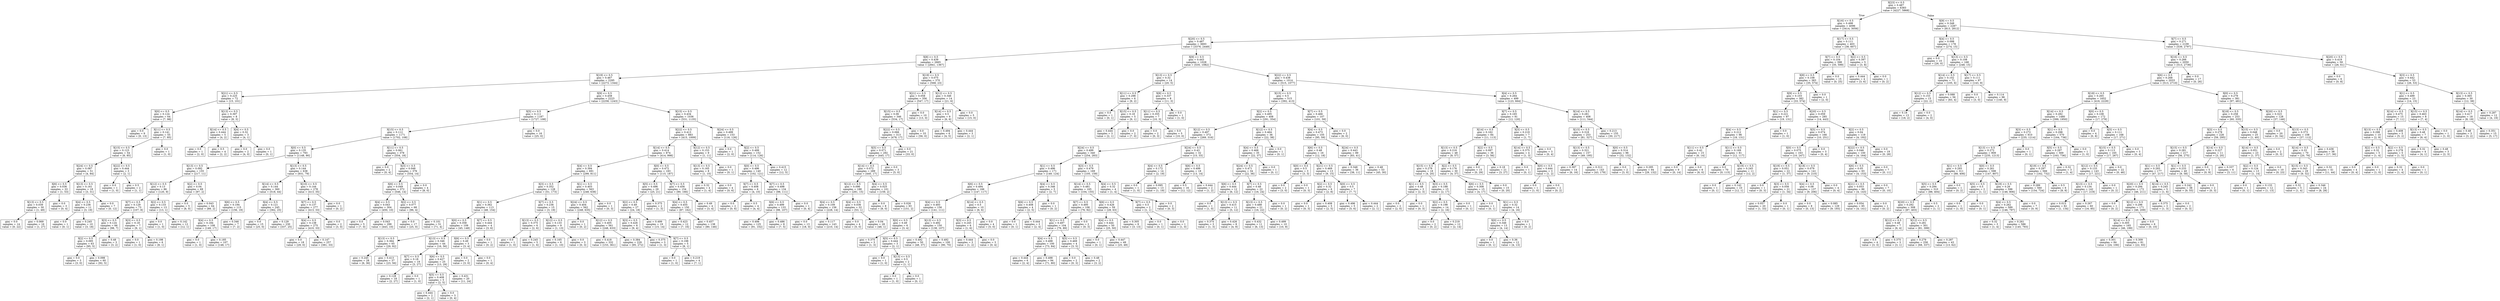 digraph Tree {
node [shape=box] ;
0 [label="X[23] <= 0.5\ngini = 0.487\nsamples = 6383\nvalue = [4227, 5868]"] ;
1 [label="X[16] <= 0.5\ngini = 0.498\nsamples = 4096\nvalue = [3414, 3056]"] ;
0 -> 1 [labeldistance=2.5, labelangle=45, headlabel="True"] ;
2 [label="X[20] <= 0.5\ngini = 0.487\nsamples = 3693\nvalue = [3376, 2449]"] ;
1 -> 2 ;
3 [label="X[8] <= 0.5\ngini = 0.439\nsamples = 2665\nvalue = [2841, 1367]"] ;
2 -> 3 ;
4 [label="X[19] <= 0.5\ngini = 0.467\nsamples = 2295\nvalue = [2273, 1344]"] ;
3 -> 4 ;
5 [label="X[21] <= 0.5\ngini = 0.225\nsamples = 72\nvalue = [15, 101]"] ;
4 -> 5 ;
6 [label="X[0] <= 0.5\ngini = 0.124\nsamples = 64\nvalue = [7, 98]"] ;
5 -> 6 ;
7 [label="gini = 0.0\nsamples = 9\nvalue = [0, 13]"] ;
6 -> 7 ;
8 [label="X[11] <= 0.5\ngini = 0.141\nsamples = 55\nvalue = [7, 85]"] ;
6 -> 8 ;
9 [label="X[15] <= 0.5\ngini = 0.123\nsamples = 54\nvalue = [6, 85]"] ;
8 -> 9 ;
10 [label="X[24] <= 0.5\ngini = 0.087\nsamples = 51\nvalue = [4, 84]"] ;
9 -> 10 ;
11 [label="X[6] <= 0.5\ngini = 0.036\nsamples = 33\nvalue = [1, 53]"] ;
10 -> 11 ;
12 [label="X[13] <= 0.5\ngini = 0.039\nsamples = 30\nvalue = [1, 49]"] ;
11 -> 12 ;
13 [label="gini = 0.0\nsamples = 14\nvalue = [0, 22]"] ;
12 -> 13 ;
14 [label="gini = 0.069\nsamples = 16\nvalue = [1, 27]"] ;
12 -> 14 ;
15 [label="gini = 0.0\nsamples = 3\nvalue = [0, 4]"] ;
11 -> 15 ;
16 [label="X[13] <= 0.5\ngini = 0.161\nsamples = 18\nvalue = [3, 31]"] ;
10 -> 16 ;
17 [label="X[4] <= 0.5\ngini = 0.236\nsamples = 11\nvalue = [3, 19]"] ;
16 -> 17 ;
18 [label="gini = 0.0\nsamples = 1\nvalue = [0, 1]"] ;
17 -> 18 ;
19 [label="gini = 0.245\nsamples = 10\nvalue = [3, 18]"] ;
17 -> 19 ;
20 [label="gini = 0.0\nsamples = 7\nvalue = [0, 12]"] ;
16 -> 20 ;
21 [label="X[22] <= 0.5\ngini = 0.444\nsamples = 3\nvalue = [2, 1]"] ;
9 -> 21 ;
22 [label="gini = 0.0\nsamples = 1\nvalue = [1, 0]"] ;
21 -> 22 ;
23 [label="gini = 0.5\nsamples = 2\nvalue = [1, 1]"] ;
21 -> 23 ;
24 [label="gini = 0.0\nsamples = 1\nvalue = [1, 0]"] ;
8 -> 24 ;
25 [label="X[13] <= 0.5\ngini = 0.397\nsamples = 8\nvalue = [8, 3]"] ;
5 -> 25 ;
26 [label="X[14] <= 0.5\ngini = 0.444\nsamples = 5\nvalue = [4, 2]"] ;
25 -> 26 ;
27 [label="gini = 0.0\nsamples = 1\nvalue = [2, 0]"] ;
26 -> 27 ;
28 [label="gini = 0.5\nsamples = 4\nvalue = [2, 2]"] ;
26 -> 28 ;
29 [label="X[4] <= 0.5\ngini = 0.32\nsamples = 3\nvalue = [4, 1]"] ;
25 -> 29 ;
30 [label="gini = 0.0\nsamples = 2\nvalue = [4, 0]"] ;
29 -> 30 ;
31 [label="gini = 0.0\nsamples = 1\nvalue = [0, 1]"] ;
29 -> 31 ;
32 [label="X[9] <= 0.5\ngini = 0.458\nsamples = 2223\nvalue = [2258, 1243]"] ;
4 -> 32 ;
33 [label="X[5] <= 0.5\ngini = 0.111\nsamples = 1187\nvalue = [1727, 108]"] ;
32 -> 33 ;
34 [label="X[15] <= 0.5\ngini = 0.112\nsamples = 1171\nvalue = [1702, 108]"] ;
33 -> 34 ;
35 [label="X[0] <= 0.5\ngini = 0.135\nsamples = 793\nvalue = [1148, 90]"] ;
34 -> 35 ;
36 [label="X[13] <= 0.5\ngini = 0.092\nsamples = 155\nvalue = [217, 11]"] ;
35 -> 36 ;
37 [label="X[12] <= 0.5\ngini = 0.13\nsamples = 86\nvalue = [120, 9]"] ;
36 -> 37 ;
38 [label="X[7] <= 0.5\ngini = 0.129\nsamples = 73\nvalue = [107, 8]"] ;
37 -> 38 ;
39 [label="X[3] <= 0.5\ngini = 0.124\nsamples = 66\nvalue = [98, 7]"] ;
38 -> 39 ;
40 [label="X[2] <= 0.5\ngini = 0.095\nsamples = 63\nvalue = [95, 5]"] ;
39 -> 40 ;
41 [label="gini = 0.0\nsamples = 3\nvalue = [3, 0]"] ;
40 -> 41 ;
42 [label="gini = 0.098\nsamples = 60\nvalue = [92, 5]"] ;
40 -> 42 ;
43 [label="gini = 0.48\nsamples = 3\nvalue = [3, 2]"] ;
39 -> 43 ;
44 [label="X[3] <= 0.5\ngini = 0.18\nsamples = 7\nvalue = [9, 1]"] ;
38 -> 44 ;
45 [label="gini = 0.0\nsamples = 1\nvalue = [1, 0]"] ;
44 -> 45 ;
46 [label="gini = 0.198\nsamples = 6\nvalue = [8, 1]"] ;
44 -> 46 ;
47 [label="X[2] <= 0.5\ngini = 0.133\nsamples = 13\nvalue = [13, 1]"] ;
37 -> 47 ;
48 [label="gini = 0.0\nsamples = 1\nvalue = [1, 0]"] ;
47 -> 48 ;
49 [label="gini = 0.142\nsamples = 12\nvalue = [12, 1]"] ;
47 -> 49 ;
50 [label="X[2] <= 0.5\ngini = 0.04\nsamples = 69\nvalue = [97, 2]"] ;
36 -> 50 ;
51 [label="gini = 0.0\nsamples = 5\nvalue = [8, 0]"] ;
50 -> 51 ;
52 [label="gini = 0.043\nsamples = 64\nvalue = [89, 2]"] ;
50 -> 52 ;
53 [label="X[13] <= 0.5\ngini = 0.144\nsamples = 638\nvalue = [931, 79]"] ;
35 -> 53 ;
54 [label="X[14] <= 0.5\ngini = 0.144\nsamples = 360\nvalue = [518, 44]"] ;
53 -> 54 ;
55 [label="X[6] <= 0.5\ngini = 0.194\nsamples = 115\nvalue = [156, 19]"] ;
54 -> 55 ;
56 [label="X[4] <= 0.5\ngini = 0.184\nsamples = 108\nvalue = [149, 17]"] ;
55 -> 56 ;
57 [label="gini = 0.0\nsamples = 1\nvalue = [1, 0]"] ;
56 -> 57 ;
58 [label="gini = 0.185\nsamples = 107\nvalue = [148, 17]"] ;
56 -> 58 ;
59 [label="gini = 0.346\nsamples = 7\nvalue = [7, 2]"] ;
55 -> 59 ;
60 [label="X[4] <= 0.5\ngini = 0.121\nsamples = 245\nvalue = [362, 25]"] ;
54 -> 60 ;
61 [label="gini = 0.0\nsamples = 15\nvalue = [25, 0]"] ;
60 -> 61 ;
62 [label="gini = 0.129\nsamples = 230\nvalue = [337, 25]"] ;
60 -> 62 ;
63 [label="X[10] <= 0.5\ngini = 0.144\nsamples = 278\nvalue = [413, 35]"] ;
53 -> 63 ;
64 [label="X[7] <= 0.5\ngini = 0.137\nsamples = 277\nvalue = [413, 33]"] ;
63 -> 64 ;
65 [label="X[4] <= 0.5\ngini = 0.138\nsamples = 275\nvalue = [410, 33]"] ;
64 -> 65 ;
66 [label="gini = 0.0\nsamples = 18\nvalue = [29, 0]"] ;
65 -> 66 ;
67 [label="gini = 0.147\nsamples = 257\nvalue = [381, 33]"] ;
65 -> 67 ;
68 [label="gini = 0.0\nsamples = 2\nvalue = [3, 0]"] ;
64 -> 68 ;
69 [label="gini = 0.0\nsamples = 1\nvalue = [0, 2]"] ;
63 -> 69 ;
70 [label="X[11] <= 0.5\ngini = 0.061\nsamples = 378\nvalue = [554, 18]"] ;
34 -> 70 ;
71 [label="gini = 0.0\nsamples = 2\nvalue = [0, 4]"] ;
70 -> 71 ;
72 [label="X[3] <= 0.5\ngini = 0.048\nsamples = 376\nvalue = [554, 14]"] ;
70 -> 72 ;
73 [label="X[6] <= 0.5\ngini = 0.049\nsamples = 372\nvalue = [546, 14]"] ;
72 -> 73 ;
74 [label="X[4] <= 0.5\ngini = 0.043\nsamples = 304\nvalue = [450, 10]"] ;
73 -> 74 ;
75 [label="gini = 0.0\nsamples = 5\nvalue = [7, 0]"] ;
74 -> 75 ;
76 [label="gini = 0.043\nsamples = 299\nvalue = [443, 10]"] ;
74 -> 76 ;
77 [label="X[2] <= 0.5\ngini = 0.077\nsamples = 68\nvalue = [96, 4]"] ;
73 -> 77 ;
78 [label="gini = 0.0\nsamples = 17\nvalue = [25, 0]"] ;
77 -> 78 ;
79 [label="gini = 0.101\nsamples = 51\nvalue = [71, 4]"] ;
77 -> 79 ;
80 [label="gini = 0.0\nsamples = 4\nvalue = [8, 0]"] ;
72 -> 80 ;
81 [label="gini = 0.0\nsamples = 16\nvalue = [25, 0]"] ;
33 -> 81 ;
82 [label="X[15] <= 0.5\ngini = 0.434\nsamples = 1036\nvalue = [531, 1135]"] ;
32 -> 82 ;
83 [label="X[22] <= 0.5\ngini = 0.413\nsamples = 883\nvalue = [415, 1009]"] ;
82 -> 83 ;
84 [label="X[14] <= 0.5\ngini = 0.414\nsamples = 874\nvalue = [414, 998]"] ;
83 -> 84 ;
85 [label="X[4] <= 0.5\ngini = 0.394\nsamples = 691\nvalue = [299, 811]"] ;
84 -> 85 ;
86 [label="X[3] <= 0.5\ngini = 0.352\nsamples = 128\nvalue = [51, 173]"] ;
85 -> 86 ;
87 [label="X[1] <= 0.5\ngini = 0.362\nsamples = 113\nvalue = [48, 154]"] ;
86 -> 87 ;
88 [label="X[0] <= 0.5\ngini = 0.358\nsamples = 109\nvalue = [45, 148]"] ;
87 -> 88 ;
89 [label="X[13] <= 0.5\ngini = 0.364\nsamples = 65\nvalue = [29, 92]"] ;
88 -> 89 ;
90 [label="gini = 0.245\nsamples = 28\nvalue = [6, 36]"] ;
89 -> 90 ;
91 [label="gini = 0.413\nsamples = 37\nvalue = [23, 56]"] ;
89 -> 91 ;
92 [label="X[13] <= 0.5\ngini = 0.346\nsamples = 44\nvalue = [16, 56]"] ;
88 -> 92 ;
93 [label="X[7] <= 0.5\ngini = 0.18\nsamples = 19\nvalue = [3, 27]"] ;
92 -> 93 ;
94 [label="gini = 0.128\nsamples = 18\nvalue = [2, 27]"] ;
93 -> 94 ;
95 [label="gini = 0.0\nsamples = 1\nvalue = [1, 0]"] ;
93 -> 95 ;
96 [label="X[6] <= 0.5\ngini = 0.427\nsamples = 25\nvalue = [13, 29]"] ;
92 -> 96 ;
97 [label="X[5] <= 0.5\ngini = 0.408\nsamples = 5\nvalue = [2, 5]"] ;
96 -> 97 ;
98 [label="gini = 0.444\nsamples = 2\nvalue = [2, 1]"] ;
97 -> 98 ;
99 [label="gini = 0.0\nsamples = 3\nvalue = [0, 4]"] ;
97 -> 99 ;
100 [label="gini = 0.431\nsamples = 20\nvalue = [11, 24]"] ;
96 -> 100 ;
101 [label="X[7] <= 0.5\ngini = 0.444\nsamples = 4\nvalue = [3, 6]"] ;
87 -> 101 ;
102 [label="X[6] <= 0.5\ngini = 0.49\nsamples = 3\nvalue = [3, 4]"] ;
101 -> 102 ;
103 [label="gini = 0.0\nsamples = 2\nvalue = [3, 0]"] ;
102 -> 103 ;
104 [label="gini = 0.0\nsamples = 1\nvalue = [0, 4]"] ;
102 -> 104 ;
105 [label="gini = 0.0\nsamples = 1\nvalue = [0, 2]"] ;
101 -> 105 ;
106 [label="X[7] <= 0.5\ngini = 0.236\nsamples = 15\nvalue = [3, 19]"] ;
86 -> 106 ;
107 [label="X[13] <= 0.5\ngini = 0.375\nsamples = 6\nvalue = [2, 6]"] ;
106 -> 107 ;
108 [label="gini = 0.0\nsamples = 1\nvalue = [1, 0]"] ;
107 -> 108 ;
109 [label="gini = 0.245\nsamples = 5\nvalue = [1, 6]"] ;
107 -> 109 ;
110 [label="X[12] <= 0.5\ngini = 0.133\nsamples = 9\nvalue = [1, 13]"] ;
106 -> 110 ;
111 [label="gini = 0.165\nsamples = 6\nvalue = [1, 10]"] ;
110 -> 111 ;
112 [label="gini = 0.0\nsamples = 3\nvalue = [0, 3]"] ;
110 -> 112 ;
113 [label="X[1] <= 0.5\ngini = 0.403\nsamples = 563\nvalue = [248, 638]"] ;
85 -> 113 ;
114 [label="X[24] <= 0.5\ngini = 0.404\nsamples = 562\nvalue = [248, 635]"] ;
113 -> 114 ;
115 [label="gini = 0.0\nsamples = 1\nvalue = [0, 2]"] ;
114 -> 115 ;
116 [label="X[12] <= 0.5\ngini = 0.405\nsamples = 561\nvalue = [248, 633]"] ;
114 -> 116 ;
117 [label="gini = 0.418\nsamples = 332\nvalue = [153, 361]"] ;
116 -> 117 ;
118 [label="gini = 0.384\nsamples = 229\nvalue = [95, 272]"] ;
116 -> 118 ;
119 [label="gini = 0.0\nsamples = 1\nvalue = [0, 3]"] ;
113 -> 119 ;
120 [label="X[0] <= 0.5\ngini = 0.472\nsamples = 183\nvalue = [115, 187]"] ;
84 -> 120 ;
121 [label="X[5] <= 0.5\ngini = 0.496\nsamples = 29\nvalue = [25, 21]"] ;
120 -> 121 ;
122 [label="X[2] <= 0.5\ngini = 0.49\nsamples = 27\nvalue = [24, 18]"] ;
121 -> 122 ;
123 [label="X[3] <= 0.5\ngini = 0.426\nsamples = 8\nvalue = [9, 4]"] ;
122 -> 123 ;
124 [label="gini = 0.375\nsamples = 3\nvalue = [1, 3]"] ;
123 -> 124 ;
125 [label="X[7] <= 0.5\ngini = 0.198\nsamples = 5\nvalue = [8, 1]"] ;
123 -> 125 ;
126 [label="gini = 0.0\nsamples = 1\nvalue = [1, 0]"] ;
125 -> 126 ;
127 [label="gini = 0.219\nsamples = 4\nvalue = [7, 1]"] ;
125 -> 127 ;
128 [label="gini = 0.499\nsamples = 19\nvalue = [15, 14]"] ;
122 -> 128 ;
129 [label="gini = 0.375\nsamples = 2\nvalue = [1, 3]"] ;
121 -> 129 ;
130 [label="X[7] <= 0.5\ngini = 0.456\nsamples = 154\nvalue = [90, 166]"] ;
120 -> 130 ;
131 [label="X[4] <= 0.5\ngini = 0.455\nsamples = 150\nvalue = [87, 162]"] ;
130 -> 131 ;
132 [label="gini = 0.423\nsamples = 12\nvalue = [7, 16]"] ;
131 -> 132 ;
133 [label="gini = 0.457\nsamples = 138\nvalue = [80, 146]"] ;
131 -> 133 ;
134 [label="gini = 0.49\nsamples = 4\nvalue = [3, 4]"] ;
130 -> 134 ;
135 [label="X[12] <= 0.5\ngini = 0.153\nsamples = 9\nvalue = [1, 11]"] ;
83 -> 135 ;
136 [label="X[13] <= 0.5\ngini = 0.165\nsamples = 8\nvalue = [1, 10]"] ;
135 -> 136 ;
137 [label="gini = 0.32\nsamples = 4\nvalue = [1, 4]"] ;
136 -> 137 ;
138 [label="gini = 0.0\nsamples = 4\nvalue = [0, 6]"] ;
136 -> 138 ;
139 [label="gini = 0.0\nsamples = 1\nvalue = [0, 1]"] ;
135 -> 139 ;
140 [label="X[24] <= 0.5\ngini = 0.499\nsamples = 153\nvalue = [116, 126]"] ;
82 -> 140 ;
141 [label="gini = 0.0\nsamples = 1\nvalue = [2, 0]"] ;
140 -> 141 ;
142 [label="X[2] <= 0.5\ngini = 0.499\nsamples = 152\nvalue = [114, 126]"] ;
140 -> 142 ;
143 [label="X[0] <= 0.5\ngini = 0.496\nsamples = 140\nvalue = [102, 121]"] ;
142 -> 143 ;
144 [label="X[7] <= 0.5\ngini = 0.408\nsamples = 6\nvalue = [4, 10]"] ;
143 -> 144 ;
145 [label="gini = 0.0\nsamples = 2\nvalue = [0, 6]"] ;
144 -> 145 ;
146 [label="gini = 0.5\nsamples = 4\nvalue = [4, 4]"] ;
144 -> 146 ;
147 [label="X[7] <= 0.5\ngini = 0.498\nsamples = 134\nvalue = [98, 111]"] ;
143 -> 147 ;
148 [label="X[6] <= 0.5\ngini = 0.499\nsamples = 133\nvalue = [98, 107]"] ;
147 -> 148 ;
149 [label="gini = 0.498\nsamples = 125\nvalue = [91, 102]"] ;
148 -> 149 ;
150 [label="gini = 0.486\nsamples = 8\nvalue = [7, 5]"] ;
148 -> 150 ;
151 [label="gini = 0.0\nsamples = 1\nvalue = [0, 4]"] ;
147 -> 151 ;
152 [label="gini = 0.415\nsamples = 12\nvalue = [12, 5]"] ;
142 -> 152 ;
153 [label="X[19] <= 0.5\ngini = 0.075\nsamples = 370\nvalue = [568, 23]"] ;
3 -> 153 ;
154 [label="X[21] <= 0.5\ngini = 0.058\nsamples = 356\nvalue = [547, 17]"] ;
153 -> 154 ;
155 [label="X[15] <= 0.5\ngini = 0.06\nsamples = 346\nvalue = [534, 17]"] ;
154 -> 155 ;
156 [label="X[22] <= 0.5\ngini = 0.066\nsamples = 313\nvalue = [478, 17]"] ;
155 -> 156 ;
157 [label="X[5] <= 0.5\ngini = 0.071\nsamples = 292\nvalue = [445, 17]"] ;
156 -> 157 ;
158 [label="X[14] <= 0.5\ngini = 0.072\nsamples = 289\nvalue = [440, 17]"] ;
157 -> 158 ;
159 [label="X[12] <= 0.5\ngini = 0.096\nsamples = 188\nvalue = [281, 15]"] ;
158 -> 159 ;
160 [label="X[4] <= 0.5\ngini = 0.109\nsamples = 156\nvalue = [228, 14]"] ;
159 -> 160 ;
161 [label="gini = 0.0\nsamples = 13\nvalue = [18, 0]"] ;
160 -> 161 ;
162 [label="gini = 0.117\nsamples = 143\nvalue = [210, 14]"] ;
160 -> 162 ;
163 [label="X[4] <= 0.5\ngini = 0.036\nsamples = 32\nvalue = [53, 1]"] ;
159 -> 163 ;
164 [label="gini = 0.0\nsamples = 4\nvalue = [5, 0]"] ;
163 -> 164 ;
165 [label="gini = 0.04\nsamples = 28\nvalue = [48, 1]"] ;
163 -> 165 ;
166 [label="X[4] <= 0.5\ngini = 0.025\nsamples = 101\nvalue = [159, 2]"] ;
158 -> 166 ;
167 [label="gini = 0.0\nsamples = 8\nvalue = [8, 0]"] ;
166 -> 167 ;
168 [label="gini = 0.026\nsamples = 93\nvalue = [151, 2]"] ;
166 -> 168 ;
169 [label="gini = 0.0\nsamples = 3\nvalue = [5, 0]"] ;
157 -> 169 ;
170 [label="gini = 0.0\nsamples = 21\nvalue = [33, 0]"] ;
156 -> 170 ;
171 [label="gini = 0.0\nsamples = 33\nvalue = [56, 0]"] ;
155 -> 171 ;
172 [label="gini = 0.0\nsamples = 10\nvalue = [13, 0]"] ;
154 -> 172 ;
173 [label="X[12] <= 0.5\ngini = 0.346\nsamples = 14\nvalue = [21, 6]"] ;
153 -> 173 ;
174 [label="X[14] <= 0.5\ngini = 0.5\nsamples = 9\nvalue = [6, 6]"] ;
173 -> 174 ;
175 [label="gini = 0.494\nsamples = 6\nvalue = [4, 5]"] ;
174 -> 175 ;
176 [label="gini = 0.444\nsamples = 3\nvalue = [2, 1]"] ;
174 -> 176 ;
177 [label="gini = 0.0\nsamples = 5\nvalue = [15, 0]"] ;
173 -> 177 ;
178 [label="X[9] <= 0.5\ngini = 0.443\nsamples = 1028\nvalue = [535, 1082]"] ;
2 -> 178 ;
179 [label="X[13] <= 0.5\ngini = 0.32\nsamples = 14\nvalue = [20, 5]"] ;
178 -> 179 ;
180 [label="X[11] <= 0.5\ngini = 0.298\nsamples = 6\nvalue = [9, 2]"] ;
179 -> 180 ;
181 [label="gini = 0.0\nsamples = 1\nvalue = [0, 1]"] ;
180 -> 181 ;
182 [label="X[15] <= 0.5\ngini = 0.18\nsamples = 5\nvalue = [9, 1]"] ;
180 -> 182 ;
183 [label="gini = 0.444\nsamples = 3\nvalue = [2, 1]"] ;
182 -> 183 ;
184 [label="gini = 0.0\nsamples = 2\nvalue = [7, 0]"] ;
182 -> 184 ;
185 [label="X[8] <= 0.5\ngini = 0.337\nsamples = 8\nvalue = [11, 3]"] ;
179 -> 185 ;
186 [label="X[11] <= 0.5\ngini = 0.355\nsamples = 7\nvalue = [10, 3]"] ;
185 -> 186 ;
187 [label="gini = 0.0\nsamples = 2\nvalue = [0, 3]"] ;
186 -> 187 ;
188 [label="gini = 0.0\nsamples = 5\nvalue = [10, 0]"] ;
186 -> 188 ;
189 [label="gini = 0.0\nsamples = 1\nvalue = [1, 0]"] ;
185 -> 189 ;
190 [label="X[22] <= 0.5\ngini = 0.438\nsamples = 1014\nvalue = [515, 1077]"] ;
178 -> 190 ;
191 [label="X[15] <= 0.5\ngini = 0.5\nsamples = 515\nvalue = [392, 413]"] ;
190 -> 191 ;
192 [label="X[2] <= 0.5\ngini = 0.495\nsamples = 408\nvalue = [291, 354]"] ;
191 -> 192 ;
193 [label="X[12] <= 0.5\ngini = 0.497\nsamples = 372\nvalue = [269, 316]"] ;
192 -> 193 ;
194 [label="X[24] <= 0.5\ngini = 0.499\nsamples = 340\nvalue = [254, 283]"] ;
193 -> 194 ;
195 [label="X[1] <= 0.5\ngini = 0.496\nsamples = 171\nvalue = [149, 124]"] ;
194 -> 195 ;
196 [label="X[6] <= 0.5\ngini = 0.494\nsamples = 166\nvalue = [147, 117]"] ;
195 -> 196 ;
197 [label="X[4] <= 0.5\ngini = 0.493\nsamples = 156\nvalue = [141, 111]"] ;
196 -> 197 ;
198 [label="X[0] <= 0.5\ngini = 0.49\nsamples = 6\nvalue = [3, 4]"] ;
197 -> 198 ;
199 [label="gini = 0.375\nsamples = 3\nvalue = [1, 3]"] ;
198 -> 199 ;
200 [label="X[5] <= 0.5\ngini = 0.444\nsamples = 3\nvalue = [2, 1]"] ;
198 -> 200 ;
201 [label="gini = 0.0\nsamples = 1\nvalue = [1, 0]"] ;
200 -> 201 ;
202 [label="X[13] <= 0.5\ngini = 0.5\nsamples = 2\nvalue = [1, 1]"] ;
200 -> 202 ;
203 [label="gini = 0.0\nsamples = 1\nvalue = [1, 0]"] ;
202 -> 203 ;
204 [label="gini = 0.0\nsamples = 1\nvalue = [0, 1]"] ;
202 -> 204 ;
205 [label="X[13] <= 0.5\ngini = 0.492\nsamples = 150\nvalue = [138, 107]"] ;
197 -> 205 ;
206 [label="gini = 0.492\nsamples = 50\nvalue = [48, 37]"] ;
205 -> 206 ;
207 [label="gini = 0.492\nsamples = 100\nvalue = [90, 70]"] ;
205 -> 207 ;
208 [label="X[14] <= 0.5\ngini = 0.5\nsamples = 10\nvalue = [6, 6]"] ;
196 -> 208 ;
209 [label="X[3] <= 0.5\ngini = 0.245\nsamples = 6\nvalue = [1, 6]"] ;
208 -> 209 ;
210 [label="gini = 0.444\nsamples = 3\nvalue = [1, 2]"] ;
209 -> 210 ;
211 [label="gini = 0.0\nsamples = 3\nvalue = [0, 4]"] ;
209 -> 211 ;
212 [label="gini = 0.0\nsamples = 4\nvalue = [5, 0]"] ;
208 -> 212 ;
213 [label="X[4] <= 0.5\ngini = 0.346\nsamples = 5\nvalue = [2, 7]"] ;
195 -> 213 ;
214 [label="X[6] <= 0.5\ngini = 0.408\nsamples = 4\nvalue = [2, 5]"] ;
213 -> 214 ;
215 [label="gini = 0.0\nsamples = 1\nvalue = [0, 1]"] ;
214 -> 215 ;
216 [label="gini = 0.444\nsamples = 3\nvalue = [2, 4]"] ;
214 -> 216 ;
217 [label="gini = 0.0\nsamples = 1\nvalue = [0, 2]"] ;
213 -> 217 ;
218 [label="X[3] <= 0.5\ngini = 0.479\nsamples = 169\nvalue = [105, 159]"] ;
194 -> 218 ;
219 [label="X[14] <= 0.5\ngini = 0.481\nsamples = 165\nvalue = [104, 155]"] ;
218 -> 219 ;
220 [label="X[7] <= 0.5\ngini = 0.495\nsamples = 106\nvalue = [76, 92]"] ;
219 -> 220 ;
221 [label="X[1] <= 0.5\ngini = 0.497\nsamples = 104\nvalue = [76, 89]"] ;
220 -> 221 ;
222 [label="X[4] <= 0.5\ngini = 0.498\nsamples = 100\nvalue = [73, 84]"] ;
221 -> 222 ;
223 [label="gini = 0.444\nsamples = 6\nvalue = [2, 4]"] ;
222 -> 223 ;
224 [label="gini = 0.498\nsamples = 94\nvalue = [71, 80]"] ;
222 -> 224 ;
225 [label="X[5] <= 0.5\ngini = 0.469\nsamples = 4\nvalue = [3, 5]"] ;
221 -> 225 ;
226 [label="gini = 0.0\nsamples = 2\nvalue = [0, 3]"] ;
225 -> 226 ;
227 [label="gini = 0.48\nsamples = 2\nvalue = [3, 2]"] ;
225 -> 227 ;
228 [label="gini = 0.0\nsamples = 2\nvalue = [0, 3]"] ;
220 -> 228 ;
229 [label="X[6] <= 0.5\ngini = 0.426\nsamples = 59\nvalue = [28, 63]"] ;
219 -> 229 ;
230 [label="X[4] <= 0.5\ngini = 0.444\nsamples = 50\nvalue = [25, 50]"] ;
229 -> 230 ;
231 [label="gini = 0.0\nsamples = 1\nvalue = [0, 1]"] ;
230 -> 231 ;
232 [label="gini = 0.447\nsamples = 49\nvalue = [25, 49]"] ;
230 -> 232 ;
233 [label="gini = 0.305\nsamples = 9\nvalue = [3, 13]"] ;
229 -> 233 ;
234 [label="X[4] <= 0.5\ngini = 0.32\nsamples = 4\nvalue = [1, 4]"] ;
218 -> 234 ;
235 [label="X[7] <= 0.5\ngini = 0.5\nsamples = 2\nvalue = [1, 1]"] ;
234 -> 235 ;
236 [label="gini = 0.0\nsamples = 1\nvalue = [0, 1]"] ;
235 -> 236 ;
237 [label="gini = 0.0\nsamples = 1\nvalue = [1, 0]"] ;
235 -> 237 ;
238 [label="gini = 0.0\nsamples = 2\nvalue = [0, 3]"] ;
234 -> 238 ;
239 [label="X[24] <= 0.5\ngini = 0.43\nsamples = 32\nvalue = [15, 33]"] ;
193 -> 239 ;
240 [label="X[4] <= 0.5\ngini = 0.172\nsamples = 14\nvalue = [2, 19]"] ;
239 -> 240 ;
241 [label="gini = 0.0\nsamples = 1\nvalue = [1, 0]"] ;
240 -> 241 ;
242 [label="gini = 0.095\nsamples = 13\nvalue = [1, 19]"] ;
240 -> 242 ;
243 [label="X[6] <= 0.5\ngini = 0.499\nsamples = 18\nvalue = [13, 14]"] ;
239 -> 243 ;
244 [label="gini = 0.5\nsamples = 16\nvalue = [12, 12]"] ;
243 -> 244 ;
245 [label="gini = 0.444\nsamples = 2\nvalue = [1, 2]"] ;
243 -> 245 ;
246 [label="X[12] <= 0.5\ngini = 0.464\nsamples = 36\nvalue = [22, 38]"] ;
192 -> 246 ;
247 [label="X[4] <= 0.5\ngini = 0.468\nsamples = 35\nvalue = [22, 37]"] ;
246 -> 247 ;
248 [label="X[24] <= 0.5\ngini = 0.471\nsamples = 34\nvalue = [22, 36]"] ;
247 -> 248 ;
249 [label="X[6] <= 0.5\ngini = 0.444\nsamples = 12\nvalue = [6, 12]"] ;
248 -> 249 ;
250 [label="gini = 0.0\nsamples = 1\nvalue = [1, 0]"] ;
249 -> 250 ;
251 [label="X[13] <= 0.5\ngini = 0.415\nsamples = 11\nvalue = [5, 12]"] ;
249 -> 251 ;
252 [label="gini = 0.375\nsamples = 3\nvalue = [1, 3]"] ;
251 -> 252 ;
253 [label="gini = 0.426\nsamples = 8\nvalue = [4, 9]"] ;
251 -> 253 ;
254 [label="X[7] <= 0.5\ngini = 0.48\nsamples = 22\nvalue = [16, 24]"] ;
248 -> 254 ;
255 [label="X[13] <= 0.5\ngini = 0.488\nsamples = 21\nvalue = [16, 22]"] ;
254 -> 255 ;
256 [label="gini = 0.432\nsamples = 11\nvalue = [6, 13]"] ;
255 -> 256 ;
257 [label="gini = 0.499\nsamples = 10\nvalue = [10, 9]"] ;
255 -> 257 ;
258 [label="gini = 0.0\nsamples = 1\nvalue = [0, 2]"] ;
254 -> 258 ;
259 [label="gini = 0.0\nsamples = 1\nvalue = [0, 1]"] ;
247 -> 259 ;
260 [label="gini = 0.0\nsamples = 1\nvalue = [0, 1]"] ;
246 -> 260 ;
261 [label="X[7] <= 0.5\ngini = 0.466\nsamples = 107\nvalue = [101, 59]"] ;
191 -> 261 ;
262 [label="X[4] <= 0.5\ngini = 0.473\nsamples = 105\nvalue = [95, 59]"] ;
261 -> 262 ;
263 [label="X[6] <= 0.5\ngini = 0.48\nsamples = 16\nvalue = [12, 18]"] ;
262 -> 263 ;
264 [label="X[0] <= 0.5\ngini = 0.5\nsamples = 3\nvalue = [3, 3]"] ;
263 -> 264 ;
265 [label="gini = 0.0\nsamples = 2\nvalue = [3, 0]"] ;
264 -> 265 ;
266 [label="gini = 0.0\nsamples = 1\nvalue = [0, 3]"] ;
264 -> 266 ;
267 [label="X[21] <= 0.5\ngini = 0.469\nsamples = 13\nvalue = [9, 15]"] ;
263 -> 267 ;
268 [label="X[2] <= 0.5\ngini = 0.32\nsamples = 6\nvalue = [2, 8]"] ;
267 -> 268 ;
269 [label="gini = 0.0\nsamples = 1\nvalue = [0, 3]"] ;
268 -> 269 ;
270 [label="gini = 0.408\nsamples = 5\nvalue = [2, 5]"] ;
268 -> 270 ;
271 [label="X[0] <= 0.5\ngini = 0.5\nsamples = 7\nvalue = [7, 7]"] ;
267 -> 271 ;
272 [label="gini = 0.496\nsamples = 5\nvalue = [5, 6]"] ;
271 -> 272 ;
273 [label="gini = 0.444\nsamples = 2\nvalue = [2, 1]"] ;
271 -> 273 ;
274 [label="X[24] <= 0.5\ngini = 0.443\nsamples = 89\nvalue = [83, 41]"] ;
262 -> 274 ;
275 [label="gini = 0.348\nsamples = 36\nvalue = [38, 11]"] ;
274 -> 275 ;
276 [label="gini = 0.48\nsamples = 53\nvalue = [45, 30]"] ;
274 -> 276 ;
277 [label="gini = 0.0\nsamples = 2\nvalue = [6, 0]"] ;
261 -> 277 ;
278 [label="X[4] <= 0.5\ngini = 0.264\nsamples = 499\nvalue = [123, 664]"] ;
190 -> 278 ;
279 [label="X[7] <= 0.5\ngini = 0.165\nsamples = 91\nvalue = [12, 120]"] ;
278 -> 279 ;
280 [label="X[14] <= 0.5\ngini = 0.162\nsamples = 84\nvalue = [11, 113]"] ;
279 -> 280 ;
281 [label="X[13] <= 0.5\ngini = 0.216\nsamples = 48\nvalue = [8, 57]"] ;
280 -> 281 ;
282 [label="X[15] <= 0.5\ngini = 0.278\nsamples = 18\nvalue = [4, 20]"] ;
281 -> 282 ;
283 [label="X[1] <= 0.5\ngini = 0.48\nsamples = 3\nvalue = [2, 3]"] ;
282 -> 283 ;
284 [label="gini = 0.0\nsamples = 2\nvalue = [2, 0]"] ;
283 -> 284 ;
285 [label="gini = 0.0\nsamples = 1\nvalue = [0, 3]"] ;
283 -> 285 ;
286 [label="X[3] <= 0.5\ngini = 0.188\nsamples = 15\nvalue = [2, 17]"] ;
282 -> 286 ;
287 [label="X[2] <= 0.5\ngini = 0.198\nsamples = 14\nvalue = [2, 16]"] ;
286 -> 287 ;
288 [label="gini = 0.0\nsamples = 2\nvalue = [0, 2]"] ;
287 -> 288 ;
289 [label="gini = 0.219\nsamples = 12\nvalue = [2, 14]"] ;
287 -> 289 ;
290 [label="gini = 0.0\nsamples = 1\nvalue = [0, 1]"] ;
286 -> 290 ;
291 [label="X[2] <= 0.5\ngini = 0.176\nsamples = 30\nvalue = [4, 37]"] ;
281 -> 291 ;
292 [label="X[6] <= 0.5\ngini = 0.308\nsamples = 15\nvalue = [4, 17]"] ;
291 -> 292 ;
293 [label="gini = 0.0\nsamples = 1\nvalue = [0, 1]"] ;
292 -> 293 ;
294 [label="X[1] <= 0.5\ngini = 0.32\nsamples = 14\nvalue = [4, 16]"] ;
292 -> 294 ;
295 [label="X[0] <= 0.5\ngini = 0.346\nsamples = 13\nvalue = [4, 14]"] ;
294 -> 295 ;
296 [label="gini = 0.0\nsamples = 1\nvalue = [0, 1]"] ;
295 -> 296 ;
297 [label="gini = 0.36\nsamples = 12\nvalue = [4, 13]"] ;
295 -> 297 ;
298 [label="gini = 0.0\nsamples = 1\nvalue = [0, 2]"] ;
294 -> 298 ;
299 [label="gini = 0.0\nsamples = 15\nvalue = [0, 20]"] ;
291 -> 299 ;
300 [label="X[2] <= 0.5\ngini = 0.097\nsamples = 36\nvalue = [3, 56]"] ;
280 -> 300 ;
301 [label="gini = 0.0\nsamples = 15\nvalue = [0, 29]"] ;
300 -> 301 ;
302 [label="gini = 0.18\nsamples = 21\nvalue = [3, 27]"] ;
300 -> 302 ;
303 [label="X[3] <= 0.5\ngini = 0.219\nsamples = 7\nvalue = [1, 7]"] ;
279 -> 303 ;
304 [label="X[14] <= 0.5\ngini = 0.375\nsamples = 4\nvalue = [1, 3]"] ;
303 -> 304 ;
305 [label="gini = 0.0\nsamples = 1\nvalue = [0, 1]"] ;
304 -> 305 ;
306 [label="X[0] <= 0.5\ngini = 0.444\nsamples = 3\nvalue = [1, 2]"] ;
304 -> 306 ;
307 [label="gini = 0.0\nsamples = 1\nvalue = [1, 0]"] ;
306 -> 307 ;
308 [label="gini = 0.0\nsamples = 2\nvalue = [0, 2]"] ;
306 -> 308 ;
309 [label="gini = 0.0\nsamples = 3\nvalue = [0, 4]"] ;
303 -> 309 ;
310 [label="X[14] <= 0.5\ngini = 0.281\nsamples = 408\nvalue = [111, 544]"] ;
278 -> 310 ;
311 [label="X[15] <= 0.5\ngini = 0.318\nsamples = 253\nvalue = [81, 327]"] ;
310 -> 311 ;
312 [label="X[13] <= 0.5\ngini = 0.321\nsamples = 157\nvalue = [49, 195]"] ;
311 -> 312 ;
313 [label="gini = 0.397\nsamples = 14\nvalue = [6, 16]"] ;
312 -> 313 ;
314 [label="gini = 0.312\nsamples = 143\nvalue = [43, 179]"] ;
312 -> 314 ;
315 [label="X[0] <= 0.5\ngini = 0.314\nsamples = 96\nvalue = [32, 132]"] ;
311 -> 315 ;
316 [label="gini = 0.0\nsamples = 2\nvalue = [3, 0]"] ;
315 -> 316 ;
317 [label="gini = 0.295\nsamples = 94\nvalue = [29, 132]"] ;
315 -> 317 ;
318 [label="gini = 0.213\nsamples = 155\nvalue = [30, 217]"] ;
310 -> 318 ;
319 [label="X[17] <= 0.5\ngini = 0.111\nsamples = 403\nvalue = [38, 607]"] ;
1 -> 319 ;
320 [label="X[7] <= 0.5\ngini = 0.104\nsamples = 398\nvalue = [35, 599]"] ;
319 -> 320 ;
321 [label="X[8] <= 0.5\ngini = 0.108\nsamples = 383\nvalue = [35, 574]"] ;
320 -> 321 ;
322 [label="X[9] <= 0.5\ngini = 0.103\nsamples = 382\nvalue = [33, 574]"] ;
321 -> 322 ;
323 [label="X[1] <= 0.5\ngini = 0.221\nsamples = 97\nvalue = [19, 131]"] ;
322 -> 323 ;
324 [label="X[4] <= 0.5\ngini = 0.212\nsamples = 96\nvalue = [18, 131]"] ;
323 -> 324 ;
325 [label="X[11] <= 0.5\ngini = 0.42\nsamples = 15\nvalue = [6, 14]"] ;
324 -> 325 ;
326 [label="gini = 0.0\nsamples = 9\nvalue = [0, 14]"] ;
325 -> 326 ;
327 [label="gini = 0.0\nsamples = 6\nvalue = [6, 0]"] ;
325 -> 327 ;
328 [label="X[11] <= 0.5\ngini = 0.169\nsamples = 81\nvalue = [12, 117]"] ;
324 -> 328 ;
329 [label="gini = 0.0\nsamples = 70\nvalue = [0, 115]"] ;
328 -> 329 ;
330 [label="X[19] <= 0.5\ngini = 0.245\nsamples = 11\nvalue = [12, 2]"] ;
328 -> 330 ;
331 [label="gini = 0.0\nsamples = 1\nvalue = [0, 1]"] ;
330 -> 331 ;
332 [label="gini = 0.142\nsamples = 10\nvalue = [12, 1]"] ;
330 -> 332 ;
333 [label="gini = 0.0\nsamples = 1\nvalue = [1, 0]"] ;
323 -> 333 ;
334 [label="X[20] <= 0.5\ngini = 0.059\nsamples = 285\nvalue = [14, 443]"] ;
322 -> 334 ;
335 [label="X[5] <= 0.5\ngini = 0.074\nsamples = 166\nvalue = [10, 251]"] ;
334 -> 335 ;
336 [label="X[0] <= 0.5\ngini = 0.075\nsamples = 163\nvalue = [10, 247]"] ;
335 -> 336 ;
337 [label="X[19] <= 0.5\ngini = 0.051\nsamples = 22\nvalue = [1, 37]"] ;
336 -> 337 ;
338 [label="gini = 0.0\nsamples = 1\nvalue = [0, 3]"] ;
337 -> 338 ;
339 [label="X[3] <= 0.5\ngini = 0.056\nsamples = 21\nvalue = [1, 34]"] ;
337 -> 339 ;
340 [label="gini = 0.057\nsamples = 20\nvalue = [1, 33]"] ;
339 -> 340 ;
341 [label="gini = 0.0\nsamples = 1\nvalue = [0, 1]"] ;
339 -> 341 ;
342 [label="X[18] <= 0.5\ngini = 0.079\nsamples = 141\nvalue = [9, 210]"] ;
336 -> 342 ;
343 [label="X[4] <= 0.5\ngini = 0.08\nsamples = 137\nvalue = [9, 206]"] ;
342 -> 343 ;
344 [label="gini = 0.0\nsamples = 8\nvalue = [0, 13]"] ;
343 -> 344 ;
345 [label="gini = 0.085\nsamples = 129\nvalue = [9, 193]"] ;
343 -> 345 ;
346 [label="gini = 0.0\nsamples = 4\nvalue = [0, 4]"] ;
342 -> 346 ;
347 [label="gini = 0.0\nsamples = 3\nvalue = [0, 4]"] ;
335 -> 347 ;
348 [label="X[2] <= 0.5\ngini = 0.04\nsamples = 119\nvalue = [4, 192]"] ;
334 -> 348 ;
349 [label="X[22] <= 0.5\ngini = 0.046\nsamples = 100\nvalue = [4, 164]"] ;
348 -> 349 ;
350 [label="X[6] <= 0.5\ngini = 0.05\nsamples = 93\nvalue = [4, 153]"] ;
349 -> 350 ;
351 [label="X[21] <= 0.5\ngini = 0.053\nsamples = 86\nvalue = [4, 143]"] ;
350 -> 351 ;
352 [label="gini = 0.054\nsamples = 85\nvalue = [4, 141]"] ;
351 -> 352 ;
353 [label="gini = 0.0\nsamples = 1\nvalue = [0, 2]"] ;
351 -> 353 ;
354 [label="gini = 0.0\nsamples = 7\nvalue = [0, 10]"] ;
350 -> 354 ;
355 [label="gini = 0.0\nsamples = 7\nvalue = [0, 11]"] ;
349 -> 355 ;
356 [label="gini = 0.0\nsamples = 19\nvalue = [0, 28]"] ;
348 -> 356 ;
357 [label="gini = 0.0\nsamples = 1\nvalue = [2, 0]"] ;
321 -> 357 ;
358 [label="gini = 0.0\nsamples = 15\nvalue = [0, 25]"] ;
320 -> 358 ;
359 [label="X[2] <= 0.5\ngini = 0.397\nsamples = 5\nvalue = [3, 8]"] ;
319 -> 359 ;
360 [label="gini = 0.444\nsamples = 4\nvalue = [3, 6]"] ;
359 -> 360 ;
361 [label="gini = 0.0\nsamples = 1\nvalue = [0, 2]"] ;
359 -> 361 ;
362 [label="X[9] <= 0.5\ngini = 0.348\nsamples = 2287\nvalue = [813, 2812]"] ;
0 -> 362 [labeldistance=2.5, labelangle=-45, headlabel="False"] ;
363 [label="X[4] <= 0.5\ngini = 0.098\nsamples = 178\nvalue = [274, 15]"] ;
362 -> 363 ;
364 [label="gini = 0.0\nsamples = 10\nvalue = [26, 0]"] ;
363 -> 364 ;
365 [label="X[13] <= 0.5\ngini = 0.108\nsamples = 168\nvalue = [248, 15]"] ;
363 -> 365 ;
366 [label="X[14] <= 0.5\ngini = 0.102\nsamples = 71\nvalue = [105, 6]"] ;
365 -> 366 ;
367 [label="X[12] <= 0.5\ngini = 0.153\nsamples = 15\nvalue = [22, 2]"] ;
366 -> 367 ;
368 [label="gini = 0.18\nsamples = 13\nvalue = [18, 2]"] ;
367 -> 368 ;
369 [label="gini = 0.0\nsamples = 2\nvalue = [4, 0]"] ;
367 -> 369 ;
370 [label="gini = 0.088\nsamples = 56\nvalue = [83, 4]"] ;
366 -> 370 ;
371 [label="X[17] <= 0.5\ngini = 0.111\nsamples = 97\nvalue = [143, 9]"] ;
365 -> 371 ;
372 [label="gini = 0.0\nsamples = 1\nvalue = [3, 0]"] ;
371 -> 372 ;
373 [label="gini = 0.114\nsamples = 96\nvalue = [140, 9]"] ;
371 -> 373 ;
374 [label="X[7] <= 0.5\ngini = 0.271\nsamples = 2109\nvalue = [539, 2797]"] ;
362 -> 374 ;
375 [label="X[16] <= 0.5\ngini = 0.266\nsamples = 2050\nvalue = [513, 2736]"] ;
374 -> 375 ;
376 [label="X[6] <= 0.5\ngini = 0.268\nsamples = 2033\nvalue = [513, 2710]"] ;
375 -> 376 ;
377 [label="X[18] <= 0.5\ngini = 0.265\nsamples = 1652\nvalue = [416, 2229]"] ;
376 -> 377 ;
378 [label="X[14] <= 0.5\ngini = 0.282\nsamples = 1480\nvalue = [399, 1950]"] ;
377 -> 378 ;
379 [label="X[3] <= 0.5\ngini = 0.272\nsamples = 910\nvalue = [235, 1214]"] ;
378 -> 379 ;
380 [label="X[13] <= 0.5\ngini = 0.272\nsamples = 909\nvalue = [235, 1213]"] ;
379 -> 380 ;
381 [label="X[1] <= 0.5\ngini = 0.293\nsamples = 311\nvalue = [88, 406]"] ;
380 -> 381 ;
382 [label="X[5] <= 0.5\ngini = 0.294\nsamples = 310\nvalue = [88, 404]"] ;
381 -> 382 ;
383 [label="X[20] <= 0.5\ngini = 0.292\nsamples = 308\nvalue = [87, 403]"] ;
382 -> 383 ;
384 [label="X[12] <= 0.5\ngini = 0.48\nsamples = 7\nvalue = [6, 4]"] ;
383 -> 384 ;
385 [label="gini = 0.5\nsamples = 4\nvalue = [3, 3]"] ;
384 -> 385 ;
386 [label="gini = 0.375\nsamples = 3\nvalue = [3, 1]"] ;
384 -> 386 ;
387 [label="X[12] <= 0.5\ngini = 0.281\nsamples = 301\nvalue = [81, 399]"] ;
383 -> 387 ;
388 [label="gini = 0.279\nsamples = 258\nvalue = [68, 337]"] ;
387 -> 388 ;
389 [label="gini = 0.287\nsamples = 43\nvalue = [13, 62]"] ;
387 -> 389 ;
390 [label="gini = 0.5\nsamples = 2\nvalue = [1, 1]"] ;
382 -> 390 ;
391 [label="gini = 0.0\nsamples = 1\nvalue = [0, 2]"] ;
381 -> 391 ;
392 [label="X[0] <= 0.5\ngini = 0.261\nsamples = 598\nvalue = [147, 807]"] ;
380 -> 392 ;
393 [label="X[5] <= 0.5\ngini = 0.5\nsamples = 2\nvalue = [1, 1]"] ;
392 -> 393 ;
394 [label="gini = 0.0\nsamples = 1\nvalue = [1, 0]"] ;
393 -> 394 ;
395 [label="gini = 0.0\nsamples = 1\nvalue = [0, 1]"] ;
393 -> 395 ;
396 [label="X[19] <= 0.5\ngini = 0.26\nsamples = 596\nvalue = [146, 806]"] ;
392 -> 396 ;
397 [label="X[4] <= 0.5\ngini = 0.262\nsamples = 589\nvalue = [146, 797]"] ;
396 -> 397 ;
398 [label="gini = 0.32\nsamples = 3\nvalue = [1, 4]"] ;
397 -> 398 ;
399 [label="gini = 0.261\nsamples = 586\nvalue = [145, 793]"] ;
397 -> 399 ;
400 [label="gini = 0.0\nsamples = 7\nvalue = [0, 9]"] ;
396 -> 400 ;
401 [label="gini = 0.0\nsamples = 1\nvalue = [0, 1]"] ;
379 -> 401 ;
402 [label="X[1] <= 0.5\ngini = 0.298\nsamples = 570\nvalue = [164, 736]"] ;
378 -> 402 ;
403 [label="X[5] <= 0.5\ngini = 0.297\nsamples = 569\nvalue = [163, 736]"] ;
402 -> 403 ;
404 [label="X[19] <= 0.5\ngini = 0.297\nsamples = 566\nvalue = [162, 732]"] ;
403 -> 404 ;
405 [label="gini = 0.289\nsamples = 560\nvalue = [154, 724]"] ;
404 -> 405 ;
406 [label="gini = 0.5\nsamples = 6\nvalue = [8, 8]"] ;
404 -> 406 ;
407 [label="gini = 0.32\nsamples = 3\nvalue = [1, 4]"] ;
403 -> 407 ;
408 [label="gini = 0.0\nsamples = 1\nvalue = [1, 0]"] ;
402 -> 408 ;
409 [label="X[0] <= 0.5\ngini = 0.108\nsamples = 172\nvalue = [17, 279]"] ;
377 -> 409 ;
410 [label="gini = 0.0\nsamples = 4\nvalue = [0, 8]"] ;
409 -> 410 ;
411 [label="X[5] <= 0.5\ngini = 0.111\nsamples = 168\nvalue = [17, 271]"] ;
409 -> 411 ;
412 [label="X[15] <= 0.5\ngini = 0.113\nsamples = 165\nvalue = [17, 267]"] ;
411 -> 412 ;
413 [label="X[12] <= 0.5\ngini = 0.133\nsamples = 143\nvalue = [17, 221]"] ;
412 -> 413 ;
414 [label="X[13] <= 0.5\ngini = 0.134\nsamples = 142\nvalue = [17, 219]"] ;
413 -> 414 ;
415 [label="gini = 0.015\nsamples = 82\nvalue = [1, 134]"] ;
414 -> 415 ;
416 [label="gini = 0.267\nsamples = 60\nvalue = [16, 85]"] ;
414 -> 416 ;
417 [label="gini = 0.0\nsamples = 1\nvalue = [0, 2]"] ;
413 -> 417 ;
418 [label="gini = 0.0\nsamples = 22\nvalue = [0, 46]"] ;
412 -> 418 ;
419 [label="gini = 0.0\nsamples = 3\nvalue = [0, 4]"] ;
411 -> 419 ;
420 [label="X[0] <= 0.5\ngini = 0.279\nsamples = 381\nvalue = [97, 481]"] ;
376 -> 420 ;
421 [label="X[18] <= 0.5\ngini = 0.258\nsamples = 253\nvalue = [60, 335]"] ;
420 -> 421 ;
422 [label="X[3] <= 0.5\ngini = 0.278\nsamples = 228\nvalue = [59, 295]"] ;
421 -> 422 ;
423 [label="X[15] <= 0.5\ngini = 0.281\nsamples = 217\nvalue = [56, 275]"] ;
422 -> 423 ;
424 [label="X[1] <= 0.5\ngini = 0.293\nsamples = 177\nvalue = [47, 217]"] ;
423 -> 424 ;
425 [label="X[20] <= 0.5\ngini = 0.294\nsamples = 172\nvalue = [46, 211]"] ;
424 -> 425 ;
426 [label="gini = 0.0\nsamples = 1\nvalue = [0, 2]"] ;
425 -> 426 ;
427 [label="X[12] <= 0.5\ngini = 0.296\nsamples = 171\nvalue = [46, 209]"] ;
425 -> 427 ;
428 [label="X[14] <= 0.5\ngini = 0.305\nsamples = 165\nvalue = [46, 199]"] ;
427 -> 428 ;
429 [label="gini = 0.301\nsamples = 84\nvalue = [24, 106]"] ;
428 -> 429 ;
430 [label="gini = 0.309\nsamples = 81\nvalue = [22, 93]"] ;
428 -> 430 ;
431 [label="gini = 0.0\nsamples = 6\nvalue = [0, 10]"] ;
427 -> 431 ;
432 [label="X[14] <= 0.5\ngini = 0.245\nsamples = 5\nvalue = [1, 6]"] ;
424 -> 432 ;
433 [label="gini = 0.375\nsamples = 3\nvalue = [1, 3]"] ;
432 -> 433 ;
434 [label="gini = 0.0\nsamples = 2\nvalue = [0, 3]"] ;
432 -> 434 ;
435 [label="X[1] <= 0.5\ngini = 0.233\nsamples = 40\nvalue = [9, 58]"] ;
423 -> 435 ;
436 [label="gini = 0.242\nsamples = 38\nvalue = [9, 55]"] ;
435 -> 436 ;
437 [label="gini = 0.0\nsamples = 2\nvalue = [0, 3]"] ;
435 -> 437 ;
438 [label="X[14] <= 0.5\ngini = 0.227\nsamples = 11\nvalue = [3, 20]"] ;
422 -> 438 ;
439 [label="gini = 0.0\nsamples = 5\nvalue = [0, 9]"] ;
438 -> 439 ;
440 [label="gini = 0.337\nsamples = 6\nvalue = [3, 11]"] ;
438 -> 440 ;
441 [label="X[15] <= 0.5\ngini = 0.048\nsamples = 25\nvalue = [1, 40]"] ;
421 -> 441 ;
442 [label="X[14] <= 0.5\ngini = 0.051\nsamples = 23\nvalue = [1, 37]"] ;
441 -> 442 ;
443 [label="X[2] <= 0.5\ngini = 0.124\nsamples = 13\nvalue = [1, 14]"] ;
442 -> 443 ;
444 [label="gini = 0.0\nsamples = 1\nvalue = [0, 1]"] ;
443 -> 444 ;
445 [label="gini = 0.133\nsamples = 12\nvalue = [1, 13]"] ;
443 -> 445 ;
446 [label="gini = 0.0\nsamples = 10\nvalue = [0, 23]"] ;
442 -> 446 ;
447 [label="gini = 0.0\nsamples = 2\nvalue = [0, 3]"] ;
441 -> 447 ;
448 [label="X[20] <= 0.5\ngini = 0.323\nsamples = 128\nvalue = [37, 146]"] ;
420 -> 448 ;
449 [label="gini = 0.0\nsamples = 20\nvalue = [0, 34]"] ;
448 -> 449 ;
450 [label="X[13] <= 0.5\ngini = 0.373\nsamples = 108\nvalue = [37, 112]"] ;
448 -> 450 ;
451 [label="X[14] <= 0.5\ngini = 0.33\nsamples = 70\nvalue = [20, 76]"] ;
450 -> 451 ;
452 [label="X[15] <= 0.5\ngini = 0.343\nsamples = 29\nvalue = [9, 32]"] ;
451 -> 452 ;
453 [label="gini = 0.32\nsamples = 5\nvalue = [1, 4]"] ;
452 -> 453 ;
454 [label="gini = 0.346\nsamples = 24\nvalue = [8, 28]"] ;
452 -> 454 ;
455 [label="gini = 0.32\nsamples = 41\nvalue = [11, 44]"] ;
451 -> 455 ;
456 [label="gini = 0.436\nsamples = 38\nvalue = [17, 36]"] ;
450 -> 456 ;
457 [label="gini = 0.0\nsamples = 17\nvalue = [0, 26]"] ;
375 -> 457 ;
458 [label="X[20] <= 0.5\ngini = 0.419\nsamples = 59\nvalue = [26, 61]"] ;
374 -> 458 ;
459 [label="gini = 0.0\nsamples = 6\nvalue = [0, 8]"] ;
458 -> 459 ;
460 [label="X[3] <= 0.5\ngini = 0.442\nsamples = 53\nvalue = [26, 53]"] ;
458 -> 460 ;
461 [label="X[1] <= 0.5\ngini = 0.499\nsamples = 23\nvalue = [14, 15]"] ;
460 -> 461 ;
462 [label="X[14] <= 0.5\ngini = 0.475\nsamples = 15\nvalue = [7, 11]"] ;
461 -> 462 ;
463 [label="X[13] <= 0.5\ngini = 0.298\nsamples = 10\nvalue = [2, 9]"] ;
462 -> 463 ;
464 [label="X[2] <= 0.5\ngini = 0.32\nsamples = 5\nvalue = [1, 4]"] ;
463 -> 464 ;
465 [label="gini = 0.0\nsamples = 4\nvalue = [0, 4]"] ;
464 -> 465 ;
466 [label="gini = 0.0\nsamples = 1\nvalue = [1, 0]"] ;
464 -> 466 ;
467 [label="X[2] <= 0.5\ngini = 0.278\nsamples = 5\nvalue = [1, 5]"] ;
463 -> 467 ;
468 [label="gini = 0.32\nsamples = 4\nvalue = [1, 4]"] ;
467 -> 468 ;
469 [label="gini = 0.0\nsamples = 1\nvalue = [0, 1]"] ;
467 -> 469 ;
470 [label="gini = 0.408\nsamples = 5\nvalue = [5, 2]"] ;
462 -> 470 ;
471 [label="X[15] <= 0.5\ngini = 0.463\nsamples = 8\nvalue = [7, 4]"] ;
461 -> 471 ;
472 [label="X[13] <= 0.5\ngini = 0.48\nsamples = 7\nvalue = [6, 4]"] ;
471 -> 472 ;
473 [label="gini = 0.32\nsamples = 4\nvalue = [4, 1]"] ;
472 -> 473 ;
474 [label="gini = 0.48\nsamples = 3\nvalue = [2, 3]"] ;
472 -> 474 ;
475 [label="gini = 0.0\nsamples = 1\nvalue = [1, 0]"] ;
471 -> 475 ;
476 [label="X[13] <= 0.5\ngini = 0.365\nsamples = 30\nvalue = [12, 38]"] ;
460 -> 476 ;
477 [label="X[14] <= 0.5\ngini = 0.417\nsamples = 18\nvalue = [8, 19]"] ;
476 -> 477 ;
478 [label="gini = 0.48\nsamples = 3\nvalue = [3, 2]"] ;
477 -> 478 ;
479 [label="gini = 0.351\nsamples = 15\nvalue = [5, 17]"] ;
477 -> 479 ;
480 [label="gini = 0.287\nsamples = 12\nvalue = [4, 19]"] ;
476 -> 480 ;
}